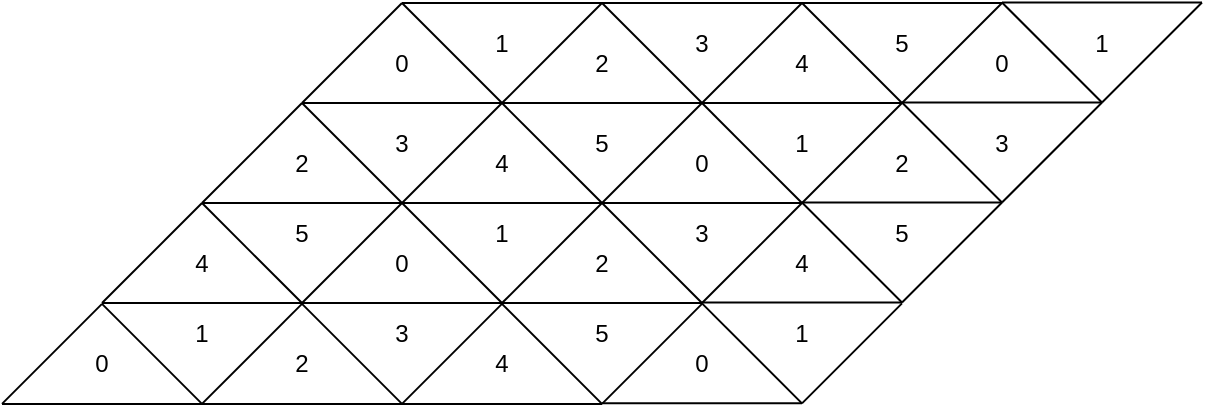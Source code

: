 <mxfile version="13.3.5" type="device"><diagram id="CzkNU1uAGpIKaqPz-2LC" name="Page-1"><mxGraphModel dx="621" dy="461" grid="1" gridSize="10" guides="1" tooltips="1" connect="1" arrows="1" fold="1" page="1" pageScale="1" pageWidth="850" pageHeight="1100" math="0" shadow="0"><root><mxCell id="0"/><mxCell id="1" parent="0"/><mxCell id="ZtSdgKxlub23P8rNZC8r-313" value="" style="endArrow=none;html=1;" parent="1" edge="1"><mxGeometry width="50" height="50" relative="1" as="geometry"><mxPoint x="200" y="159.52" as="sourcePoint"/><mxPoint x="250" y="109.52" as="targetPoint"/></mxGeometry></mxCell><mxCell id="ZtSdgKxlub23P8rNZC8r-314" value="" style="endArrow=none;html=1;" parent="1" edge="1"><mxGeometry width="50" height="50" relative="1" as="geometry"><mxPoint x="300" y="159.52" as="sourcePoint"/><mxPoint x="250" y="109.52" as="targetPoint"/></mxGeometry></mxCell><mxCell id="ZtSdgKxlub23P8rNZC8r-315" value="" style="endArrow=none;html=1;" parent="1" edge="1"><mxGeometry width="50" height="50" relative="1" as="geometry"><mxPoint x="300" y="159.52" as="sourcePoint"/><mxPoint x="350" y="109.52" as="targetPoint"/></mxGeometry></mxCell><mxCell id="ZtSdgKxlub23P8rNZC8r-316" value="" style="endArrow=none;html=1;" parent="1" edge="1"><mxGeometry width="50" height="50" relative="1" as="geometry"><mxPoint x="250" y="109.52" as="sourcePoint"/><mxPoint x="350" y="109.52" as="targetPoint"/></mxGeometry></mxCell><mxCell id="ZtSdgKxlub23P8rNZC8r-317" value="" style="endArrow=none;html=1;" parent="1" edge="1"><mxGeometry width="50" height="50" relative="1" as="geometry"><mxPoint x="200" y="159.52" as="sourcePoint"/><mxPoint x="300" y="159.52" as="targetPoint"/></mxGeometry></mxCell><mxCell id="ZtSdgKxlub23P8rNZC8r-349" value="" style="endArrow=none;html=1;" parent="1" edge="1"><mxGeometry width="50" height="50" relative="1" as="geometry"><mxPoint x="400" y="159.52" as="sourcePoint"/><mxPoint x="350" y="109.52" as="targetPoint"/></mxGeometry></mxCell><mxCell id="ZtSdgKxlub23P8rNZC8r-350" value="" style="endArrow=none;html=1;" parent="1" edge="1"><mxGeometry width="50" height="50" relative="1" as="geometry"><mxPoint x="400" y="159.52" as="sourcePoint"/><mxPoint x="450" y="109.52" as="targetPoint"/></mxGeometry></mxCell><mxCell id="ZtSdgKxlub23P8rNZC8r-351" value="" style="endArrow=none;html=1;" parent="1" edge="1"><mxGeometry width="50" height="50" relative="1" as="geometry"><mxPoint x="350" y="109.52" as="sourcePoint"/><mxPoint x="450" y="109.52" as="targetPoint"/></mxGeometry></mxCell><mxCell id="ZtSdgKxlub23P8rNZC8r-352" value="" style="endArrow=none;html=1;" parent="1" edge="1"><mxGeometry width="50" height="50" relative="1" as="geometry"><mxPoint x="300" y="159.52" as="sourcePoint"/><mxPoint x="400" y="159.52" as="targetPoint"/></mxGeometry></mxCell><mxCell id="ZtSdgKxlub23P8rNZC8r-353" value="" style="endArrow=none;html=1;" parent="1" edge="1"><mxGeometry width="50" height="50" relative="1" as="geometry"><mxPoint x="500" y="159.52" as="sourcePoint"/><mxPoint x="450" y="109.52" as="targetPoint"/></mxGeometry></mxCell><mxCell id="ZtSdgKxlub23P8rNZC8r-354" value="" style="endArrow=none;html=1;" parent="1" edge="1"><mxGeometry width="50" height="50" relative="1" as="geometry"><mxPoint x="500" y="159.52" as="sourcePoint"/><mxPoint x="550" y="109.52" as="targetPoint"/></mxGeometry></mxCell><mxCell id="ZtSdgKxlub23P8rNZC8r-355" value="" style="endArrow=none;html=1;" parent="1" edge="1"><mxGeometry width="50" height="50" relative="1" as="geometry"><mxPoint x="450" y="109.52" as="sourcePoint"/><mxPoint x="550" y="109.52" as="targetPoint"/></mxGeometry></mxCell><mxCell id="ZtSdgKxlub23P8rNZC8r-356" value="" style="endArrow=none;html=1;" parent="1" edge="1"><mxGeometry width="50" height="50" relative="1" as="geometry"><mxPoint x="400" y="159.52" as="sourcePoint"/><mxPoint x="500" y="159.52" as="targetPoint"/></mxGeometry></mxCell><mxCell id="ZtSdgKxlub23P8rNZC8r-357" value="" style="endArrow=none;html=1;" parent="1" edge="1"><mxGeometry width="50" height="50" relative="1" as="geometry"><mxPoint x="250" y="109.52" as="sourcePoint"/><mxPoint x="300" y="59.52" as="targetPoint"/></mxGeometry></mxCell><mxCell id="ZtSdgKxlub23P8rNZC8r-358" value="" style="endArrow=none;html=1;" parent="1" edge="1"><mxGeometry width="50" height="50" relative="1" as="geometry"><mxPoint x="350" y="109.52" as="sourcePoint"/><mxPoint x="300" y="59.52" as="targetPoint"/></mxGeometry></mxCell><mxCell id="ZtSdgKxlub23P8rNZC8r-359" value="" style="endArrow=none;html=1;" parent="1" edge="1"><mxGeometry width="50" height="50" relative="1" as="geometry"><mxPoint x="350" y="109.52" as="sourcePoint"/><mxPoint x="400" y="59.52" as="targetPoint"/></mxGeometry></mxCell><mxCell id="ZtSdgKxlub23P8rNZC8r-360" value="" style="endArrow=none;html=1;" parent="1" edge="1"><mxGeometry width="50" height="50" relative="1" as="geometry"><mxPoint x="300" y="59.52" as="sourcePoint"/><mxPoint x="400" y="59.52" as="targetPoint"/></mxGeometry></mxCell><mxCell id="ZtSdgKxlub23P8rNZC8r-362" value="" style="endArrow=none;html=1;" parent="1" edge="1"><mxGeometry width="50" height="50" relative="1" as="geometry"><mxPoint x="450" y="109.52" as="sourcePoint"/><mxPoint x="400" y="59.52" as="targetPoint"/></mxGeometry></mxCell><mxCell id="ZtSdgKxlub23P8rNZC8r-363" value="" style="endArrow=none;html=1;" parent="1" edge="1"><mxGeometry width="50" height="50" relative="1" as="geometry"><mxPoint x="450" y="109.52" as="sourcePoint"/><mxPoint x="500" y="59.52" as="targetPoint"/></mxGeometry></mxCell><mxCell id="ZtSdgKxlub23P8rNZC8r-364" value="" style="endArrow=none;html=1;" parent="1" edge="1"><mxGeometry width="50" height="50" relative="1" as="geometry"><mxPoint x="400" y="59.52" as="sourcePoint"/><mxPoint x="500" y="59.52" as="targetPoint"/></mxGeometry></mxCell><mxCell id="ZtSdgKxlub23P8rNZC8r-366" value="" style="endArrow=none;html=1;" parent="1" edge="1"><mxGeometry width="50" height="50" relative="1" as="geometry"><mxPoint x="550" y="109.52" as="sourcePoint"/><mxPoint x="500" y="59.52" as="targetPoint"/></mxGeometry></mxCell><mxCell id="ZtSdgKxlub23P8rNZC8r-367" value="" style="endArrow=none;html=1;" parent="1" edge="1"><mxGeometry width="50" height="50" relative="1" as="geometry"><mxPoint x="550" y="109.52" as="sourcePoint"/><mxPoint x="600" y="59.52" as="targetPoint"/></mxGeometry></mxCell><mxCell id="ZtSdgKxlub23P8rNZC8r-368" value="" style="endArrow=none;html=1;" parent="1" edge="1"><mxGeometry width="50" height="50" relative="1" as="geometry"><mxPoint x="500" y="59.52" as="sourcePoint"/><mxPoint x="600" y="59.52" as="targetPoint"/></mxGeometry></mxCell><mxCell id="ZtSdgKxlub23P8rNZC8r-370" value="" style="endArrow=none;html=1;" parent="1" edge="1"><mxGeometry width="50" height="50" relative="1" as="geometry"><mxPoint x="300" y="59.52" as="sourcePoint"/><mxPoint x="350" y="9.52" as="targetPoint"/></mxGeometry></mxCell><mxCell id="ZtSdgKxlub23P8rNZC8r-371" value="" style="endArrow=none;html=1;" parent="1" edge="1"><mxGeometry width="50" height="50" relative="1" as="geometry"><mxPoint x="400" y="59.52" as="sourcePoint"/><mxPoint x="350" y="9.52" as="targetPoint"/></mxGeometry></mxCell><mxCell id="ZtSdgKxlub23P8rNZC8r-372" value="" style="endArrow=none;html=1;" parent="1" edge="1"><mxGeometry width="50" height="50" relative="1" as="geometry"><mxPoint x="400" y="59.52" as="sourcePoint"/><mxPoint x="450" y="9.52" as="targetPoint"/></mxGeometry></mxCell><mxCell id="ZtSdgKxlub23P8rNZC8r-373" value="" style="endArrow=none;html=1;" parent="1" edge="1"><mxGeometry width="50" height="50" relative="1" as="geometry"><mxPoint x="350" y="9.52" as="sourcePoint"/><mxPoint x="450" y="9.52" as="targetPoint"/></mxGeometry></mxCell><mxCell id="ZtSdgKxlub23P8rNZC8r-374" value="" style="endArrow=none;html=1;" parent="1" edge="1"><mxGeometry width="50" height="50" relative="1" as="geometry"><mxPoint x="500" y="59.52" as="sourcePoint"/><mxPoint x="450" y="9.52" as="targetPoint"/></mxGeometry></mxCell><mxCell id="ZtSdgKxlub23P8rNZC8r-375" value="" style="endArrow=none;html=1;" parent="1" edge="1"><mxGeometry width="50" height="50" relative="1" as="geometry"><mxPoint x="500" y="59.52" as="sourcePoint"/><mxPoint x="550" y="9.52" as="targetPoint"/></mxGeometry></mxCell><mxCell id="ZtSdgKxlub23P8rNZC8r-376" value="" style="endArrow=none;html=1;" parent="1" edge="1"><mxGeometry width="50" height="50" relative="1" as="geometry"><mxPoint x="450" y="9.52" as="sourcePoint"/><mxPoint x="550" y="9.52" as="targetPoint"/></mxGeometry></mxCell><mxCell id="ZtSdgKxlub23P8rNZC8r-377" value="" style="endArrow=none;html=1;" parent="1" edge="1"><mxGeometry width="50" height="50" relative="1" as="geometry"><mxPoint x="600" y="59.52" as="sourcePoint"/><mxPoint x="550" y="9.52" as="targetPoint"/></mxGeometry></mxCell><mxCell id="ZtSdgKxlub23P8rNZC8r-378" value="" style="endArrow=none;html=1;" parent="1" edge="1"><mxGeometry width="50" height="50" relative="1" as="geometry"><mxPoint x="600" y="59.52" as="sourcePoint"/><mxPoint x="650" y="9.52" as="targetPoint"/></mxGeometry></mxCell><mxCell id="ZtSdgKxlub23P8rNZC8r-379" value="" style="endArrow=none;html=1;" parent="1" edge="1"><mxGeometry width="50" height="50" relative="1" as="geometry"><mxPoint x="550" y="9.52" as="sourcePoint"/><mxPoint x="650" y="9.52" as="targetPoint"/></mxGeometry></mxCell><mxCell id="ZtSdgKxlub23P8rNZC8r-381" value="1" style="text;html=1;strokeColor=none;fillColor=none;align=center;verticalAlign=middle;whiteSpace=wrap;rounded=0;" parent="1" vertex="1"><mxGeometry x="390" y="20" width="20" height="20" as="geometry"/></mxCell><mxCell id="ZtSdgKxlub23P8rNZC8r-384" value="4" style="text;html=1;strokeColor=none;fillColor=none;align=center;verticalAlign=middle;whiteSpace=wrap;rounded=0;" parent="1" vertex="1"><mxGeometry x="390" y="80.0" width="20" height="20" as="geometry"/></mxCell><mxCell id="ZtSdgKxlub23P8rNZC8r-387" value="3" style="text;html=1;strokeColor=none;fillColor=none;align=center;verticalAlign=middle;whiteSpace=wrap;rounded=0;" parent="1" vertex="1"><mxGeometry x="490" y="20" width="20" height="20" as="geometry"/></mxCell><mxCell id="ZtSdgKxlub23P8rNZC8r-390" value="0" style="text;html=1;strokeColor=none;fillColor=none;align=center;verticalAlign=middle;whiteSpace=wrap;rounded=0;" parent="1" vertex="1"><mxGeometry x="490" y="80.0" width="20" height="20" as="geometry"/></mxCell><mxCell id="ZtSdgKxlub23P8rNZC8r-392" value="0" style="text;html=1;strokeColor=none;fillColor=none;align=center;verticalAlign=middle;whiteSpace=wrap;rounded=0;" parent="1" vertex="1"><mxGeometry x="340" y="30.0" width="20" height="20" as="geometry"/></mxCell><mxCell id="ZtSdgKxlub23P8rNZC8r-395" value="2" style="text;html=1;strokeColor=none;fillColor=none;align=center;verticalAlign=middle;whiteSpace=wrap;rounded=0;" parent="1" vertex="1"><mxGeometry x="440" y="30" width="20" height="20" as="geometry"/></mxCell><mxCell id="ZtSdgKxlub23P8rNZC8r-398" value="4" style="text;html=1;strokeColor=none;fillColor=none;align=center;verticalAlign=middle;whiteSpace=wrap;rounded=0;" parent="1" vertex="1"><mxGeometry x="540" y="30" width="20" height="20" as="geometry"/></mxCell><mxCell id="ZtSdgKxlub23P8rNZC8r-404" value="5" style="text;html=1;strokeColor=none;fillColor=none;align=center;verticalAlign=middle;whiteSpace=wrap;rounded=0;" parent="1" vertex="1"><mxGeometry x="590" y="20.0" width="20" height="20" as="geometry"/></mxCell><mxCell id="ZtSdgKxlub23P8rNZC8r-407" value="1" style="text;html=1;strokeColor=none;fillColor=none;align=center;verticalAlign=middle;whiteSpace=wrap;rounded=0;" parent="1" vertex="1"><mxGeometry x="540" y="70.0" width="20" height="20" as="geometry"/></mxCell><mxCell id="ZtSdgKxlub23P8rNZC8r-410" value="3" style="text;html=1;strokeColor=none;fillColor=none;align=center;verticalAlign=middle;whiteSpace=wrap;rounded=0;" parent="1" vertex="1"><mxGeometry x="490" y="114.67" width="20" height="20" as="geometry"/></mxCell><mxCell id="ZtSdgKxlub23P8rNZC8r-412" value="5" style="text;html=1;strokeColor=none;fillColor=none;align=center;verticalAlign=middle;whiteSpace=wrap;rounded=0;" parent="1" vertex="1"><mxGeometry x="440" y="70.0" width="20" height="20" as="geometry"/></mxCell><mxCell id="ZtSdgKxlub23P8rNZC8r-415" value="2" style="text;html=1;strokeColor=none;fillColor=none;align=center;verticalAlign=middle;whiteSpace=wrap;rounded=0;" parent="1" vertex="1"><mxGeometry x="440" y="130.0" width="20" height="20" as="geometry"/></mxCell><mxCell id="ZtSdgKxlub23P8rNZC8r-418" value="3" style="text;html=1;strokeColor=none;fillColor=none;align=center;verticalAlign=middle;whiteSpace=wrap;rounded=0;" parent="1" vertex="1"><mxGeometry x="340" y="70.0" width="20" height="20" as="geometry"/></mxCell><mxCell id="ZtSdgKxlub23P8rNZC8r-421" value="0" style="text;html=1;strokeColor=none;fillColor=none;align=center;verticalAlign=middle;whiteSpace=wrap;rounded=0;" parent="1" vertex="1"><mxGeometry x="340" y="130.0" width="20" height="20" as="geometry"/></mxCell><mxCell id="ZtSdgKxlub23P8rNZC8r-425" value="2" style="text;html=1;strokeColor=none;fillColor=none;align=center;verticalAlign=middle;whiteSpace=wrap;rounded=0;" parent="1" vertex="1"><mxGeometry x="290" y="80.0" width="20" height="20" as="geometry"/></mxCell><mxCell id="ZtSdgKxlub23P8rNZC8r-428" value="4" style="text;html=1;strokeColor=none;fillColor=none;align=center;verticalAlign=middle;whiteSpace=wrap;rounded=0;" parent="1" vertex="1"><mxGeometry x="240" y="130.0" width="20" height="20" as="geometry"/></mxCell><mxCell id="ZtSdgKxlub23P8rNZC8r-431" value="5" style="text;html=1;strokeColor=none;fillColor=none;align=center;verticalAlign=middle;whiteSpace=wrap;rounded=0;" parent="1" vertex="1"><mxGeometry x="290" y="114.67" width="20" height="20" as="geometry"/></mxCell><mxCell id="ZtSdgKxlub23P8rNZC8r-434" value="1" style="text;html=1;strokeColor=none;fillColor=none;align=center;verticalAlign=middle;whiteSpace=wrap;rounded=0;" parent="1" vertex="1"><mxGeometry x="390" y="114.67" width="20" height="20" as="geometry"/></mxCell><mxCell id="EsPdhnEnUCl13PWfDLMl-1" value="" style="endArrow=none;html=1;" parent="1" edge="1"><mxGeometry width="50" height="50" relative="1" as="geometry"><mxPoint x="150" y="209.94" as="sourcePoint"/><mxPoint x="200" y="159.94" as="targetPoint"/></mxGeometry></mxCell><mxCell id="EsPdhnEnUCl13PWfDLMl-2" value="" style="endArrow=none;html=1;" parent="1" edge="1"><mxGeometry width="50" height="50" relative="1" as="geometry"><mxPoint x="250" y="209.94" as="sourcePoint"/><mxPoint x="200" y="159.94" as="targetPoint"/></mxGeometry></mxCell><mxCell id="EsPdhnEnUCl13PWfDLMl-3" value="" style="endArrow=none;html=1;" parent="1" edge="1"><mxGeometry width="50" height="50" relative="1" as="geometry"><mxPoint x="250" y="209.94" as="sourcePoint"/><mxPoint x="300" y="159.94" as="targetPoint"/></mxGeometry></mxCell><mxCell id="EsPdhnEnUCl13PWfDLMl-5" value="" style="endArrow=none;html=1;" parent="1" edge="1"><mxGeometry width="50" height="50" relative="1" as="geometry"><mxPoint x="150" y="209.94" as="sourcePoint"/><mxPoint x="250" y="209.94" as="targetPoint"/></mxGeometry></mxCell><mxCell id="EsPdhnEnUCl13PWfDLMl-6" value="" style="endArrow=none;html=1;" parent="1" edge="1"><mxGeometry width="50" height="50" relative="1" as="geometry"><mxPoint x="350" y="209.94" as="sourcePoint"/><mxPoint x="300" y="159.94" as="targetPoint"/></mxGeometry></mxCell><mxCell id="EsPdhnEnUCl13PWfDLMl-7" value="" style="endArrow=none;html=1;" parent="1" edge="1"><mxGeometry width="50" height="50" relative="1" as="geometry"><mxPoint x="350" y="209.94" as="sourcePoint"/><mxPoint x="400" y="159.94" as="targetPoint"/></mxGeometry></mxCell><mxCell id="EsPdhnEnUCl13PWfDLMl-9" value="" style="endArrow=none;html=1;" parent="1" edge="1"><mxGeometry width="50" height="50" relative="1" as="geometry"><mxPoint x="250" y="209.94" as="sourcePoint"/><mxPoint x="350" y="209.94" as="targetPoint"/></mxGeometry></mxCell><mxCell id="EsPdhnEnUCl13PWfDLMl-10" value="" style="endArrow=none;html=1;" parent="1" edge="1"><mxGeometry width="50" height="50" relative="1" as="geometry"><mxPoint x="450.0" y="209.94" as="sourcePoint"/><mxPoint x="400" y="159.94" as="targetPoint"/></mxGeometry></mxCell><mxCell id="EsPdhnEnUCl13PWfDLMl-11" value="" style="endArrow=none;html=1;" parent="1" edge="1"><mxGeometry width="50" height="50" relative="1" as="geometry"><mxPoint x="450.0" y="209.94" as="sourcePoint"/><mxPoint x="500" y="159.94" as="targetPoint"/></mxGeometry></mxCell><mxCell id="EsPdhnEnUCl13PWfDLMl-13" value="" style="endArrow=none;html=1;" parent="1" edge="1"><mxGeometry width="50" height="50" relative="1" as="geometry"><mxPoint x="350" y="209.94" as="sourcePoint"/><mxPoint x="450.0" y="209.94" as="targetPoint"/></mxGeometry></mxCell><mxCell id="EsPdhnEnUCl13PWfDLMl-16" value="5" style="text;html=1;strokeColor=none;fillColor=none;align=center;verticalAlign=middle;whiteSpace=wrap;rounded=0;" parent="1" vertex="1"><mxGeometry x="440" y="165.36" width="20" height="20" as="geometry"/></mxCell><mxCell id="EsPdhnEnUCl13PWfDLMl-18" value="4" style="text;html=1;strokeColor=none;fillColor=none;align=center;verticalAlign=middle;whiteSpace=wrap;rounded=0;" parent="1" vertex="1"><mxGeometry x="390" y="180" width="20" height="20" as="geometry"/></mxCell><mxCell id="EsPdhnEnUCl13PWfDLMl-21" value="2" style="text;html=1;strokeColor=none;fillColor=none;align=center;verticalAlign=middle;whiteSpace=wrap;rounded=0;" parent="1" vertex="1"><mxGeometry x="290" y="180" width="20" height="20" as="geometry"/></mxCell><mxCell id="EsPdhnEnUCl13PWfDLMl-24" value="0" style="text;html=1;strokeColor=none;fillColor=none;align=center;verticalAlign=middle;whiteSpace=wrap;rounded=0;" parent="1" vertex="1"><mxGeometry x="190" y="180" width="20" height="20" as="geometry"/></mxCell><mxCell id="EsPdhnEnUCl13PWfDLMl-27" value="1" style="text;html=1;strokeColor=none;fillColor=none;align=center;verticalAlign=middle;whiteSpace=wrap;rounded=0;" parent="1" vertex="1"><mxGeometry x="240" y="165.36" width="20" height="20" as="geometry"/></mxCell><mxCell id="EsPdhnEnUCl13PWfDLMl-30" value="3" style="text;html=1;strokeColor=none;fillColor=none;align=center;verticalAlign=middle;whiteSpace=wrap;rounded=0;" parent="1" vertex="1"><mxGeometry x="340" y="165.36" width="20" height="20" as="geometry"/></mxCell><mxCell id="EsPdhnEnUCl13PWfDLMl-35" value="" style="endArrow=none;html=1;" parent="1" edge="1"><mxGeometry width="50" height="50" relative="1" as="geometry"><mxPoint x="600" y="159.25" as="sourcePoint"/><mxPoint x="550" y="109.25" as="targetPoint"/></mxGeometry></mxCell><mxCell id="EsPdhnEnUCl13PWfDLMl-36" value="" style="endArrow=none;html=1;" parent="1" edge="1"><mxGeometry width="50" height="50" relative="1" as="geometry"><mxPoint x="600" y="159.25" as="sourcePoint"/><mxPoint x="650" y="109.25" as="targetPoint"/></mxGeometry></mxCell><mxCell id="EsPdhnEnUCl13PWfDLMl-37" value="" style="endArrow=none;html=1;" parent="1" edge="1"><mxGeometry width="50" height="50" relative="1" as="geometry"><mxPoint x="550" y="109.25" as="sourcePoint"/><mxPoint x="650" y="109.25" as="targetPoint"/></mxGeometry></mxCell><mxCell id="EsPdhnEnUCl13PWfDLMl-38" value="" style="endArrow=none;html=1;" parent="1" edge="1"><mxGeometry width="50" height="50" relative="1" as="geometry"><mxPoint x="500" y="159.25" as="sourcePoint"/><mxPoint x="600" y="159.25" as="targetPoint"/></mxGeometry></mxCell><mxCell id="EsPdhnEnUCl13PWfDLMl-48" value="" style="endArrow=none;html=1;" parent="1" edge="1"><mxGeometry width="50" height="50" relative="1" as="geometry"><mxPoint x="650" y="109.25" as="sourcePoint"/><mxPoint x="600" y="59.25" as="targetPoint"/></mxGeometry></mxCell><mxCell id="EsPdhnEnUCl13PWfDLMl-49" value="" style="endArrow=none;html=1;" parent="1" edge="1"><mxGeometry width="50" height="50" relative="1" as="geometry"><mxPoint x="650" y="109.25" as="sourcePoint"/><mxPoint x="700" y="59.25" as="targetPoint"/></mxGeometry></mxCell><mxCell id="EsPdhnEnUCl13PWfDLMl-50" value="" style="endArrow=none;html=1;" parent="1" edge="1"><mxGeometry width="50" height="50" relative="1" as="geometry"><mxPoint x="600" y="59.25" as="sourcePoint"/><mxPoint x="700" y="59.25" as="targetPoint"/></mxGeometry></mxCell><mxCell id="EsPdhnEnUCl13PWfDLMl-58" value="" style="endArrow=none;html=1;" parent="1" edge="1"><mxGeometry width="50" height="50" relative="1" as="geometry"><mxPoint x="700" y="59.25" as="sourcePoint"/><mxPoint x="650" y="9.25" as="targetPoint"/></mxGeometry></mxCell><mxCell id="EsPdhnEnUCl13PWfDLMl-59" value="" style="endArrow=none;html=1;" parent="1" edge="1"><mxGeometry width="50" height="50" relative="1" as="geometry"><mxPoint x="700" y="59.25" as="sourcePoint"/><mxPoint x="750" y="9.25" as="targetPoint"/></mxGeometry></mxCell><mxCell id="EsPdhnEnUCl13PWfDLMl-60" value="" style="endArrow=none;html=1;" parent="1" edge="1"><mxGeometry width="50" height="50" relative="1" as="geometry"><mxPoint x="650" y="9.25" as="sourcePoint"/><mxPoint x="750" y="9.25" as="targetPoint"/></mxGeometry></mxCell><mxCell id="EsPdhnEnUCl13PWfDLMl-68" value="1" style="text;html=1;strokeColor=none;fillColor=none;align=center;verticalAlign=middle;whiteSpace=wrap;rounded=0;" parent="1" vertex="1"><mxGeometry x="690" y="20" width="20" height="20" as="geometry"/></mxCell><mxCell id="EsPdhnEnUCl13PWfDLMl-79" value="0" style="text;html=1;strokeColor=none;fillColor=none;align=center;verticalAlign=middle;whiteSpace=wrap;rounded=0;" parent="1" vertex="1"><mxGeometry x="640" y="30" width="20" height="20" as="geometry"/></mxCell><mxCell id="EsPdhnEnUCl13PWfDLMl-103" value="3" style="text;html=1;strokeColor=none;fillColor=none;align=center;verticalAlign=middle;whiteSpace=wrap;rounded=0;" parent="1" vertex="1"><mxGeometry x="640" y="70.0" width="20" height="20" as="geometry"/></mxCell><mxCell id="EsPdhnEnUCl13PWfDLMl-110" value="2" style="text;html=1;strokeColor=none;fillColor=none;align=center;verticalAlign=middle;whiteSpace=wrap;rounded=0;" parent="1" vertex="1"><mxGeometry x="590" y="80.0" width="20" height="20" as="geometry"/></mxCell><mxCell id="EsPdhnEnUCl13PWfDLMl-113" value="4" style="text;html=1;strokeColor=none;fillColor=none;align=center;verticalAlign=middle;whiteSpace=wrap;rounded=0;" parent="1" vertex="1"><mxGeometry x="540" y="130" width="20" height="20" as="geometry"/></mxCell><mxCell id="EsPdhnEnUCl13PWfDLMl-116" value="5" style="text;html=1;strokeColor=none;fillColor=none;align=center;verticalAlign=middle;whiteSpace=wrap;rounded=0;" parent="1" vertex="1"><mxGeometry x="590" y="114.67" width="20" height="20" as="geometry"/></mxCell><mxCell id="EsPdhnEnUCl13PWfDLMl-122" value="" style="endArrow=none;html=1;" parent="1" edge="1"><mxGeometry width="50" height="50" relative="1" as="geometry"><mxPoint x="550" y="209.67" as="sourcePoint"/><mxPoint x="500" y="159.67" as="targetPoint"/></mxGeometry></mxCell><mxCell id="EsPdhnEnUCl13PWfDLMl-123" value="" style="endArrow=none;html=1;" parent="1" edge="1"><mxGeometry width="50" height="50" relative="1" as="geometry"><mxPoint x="550" y="209.67" as="sourcePoint"/><mxPoint x="600" y="159.67" as="targetPoint"/></mxGeometry></mxCell><mxCell id="EsPdhnEnUCl13PWfDLMl-124" value="" style="endArrow=none;html=1;" parent="1" edge="1"><mxGeometry width="50" height="50" relative="1" as="geometry"><mxPoint x="450" y="209.67" as="sourcePoint"/><mxPoint x="550" y="209.67" as="targetPoint"/></mxGeometry></mxCell><mxCell id="EsPdhnEnUCl13PWfDLMl-141" value="0" style="text;html=1;strokeColor=none;fillColor=none;align=center;verticalAlign=middle;whiteSpace=wrap;rounded=0;" parent="1" vertex="1"><mxGeometry x="490" y="180.0" width="20" height="20" as="geometry"/></mxCell><mxCell id="EsPdhnEnUCl13PWfDLMl-144" value="1" style="text;html=1;strokeColor=none;fillColor=none;align=center;verticalAlign=middle;whiteSpace=wrap;rounded=0;" parent="1" vertex="1"><mxGeometry x="540" y="165.36" width="20" height="20" as="geometry"/></mxCell></root></mxGraphModel></diagram></mxfile>